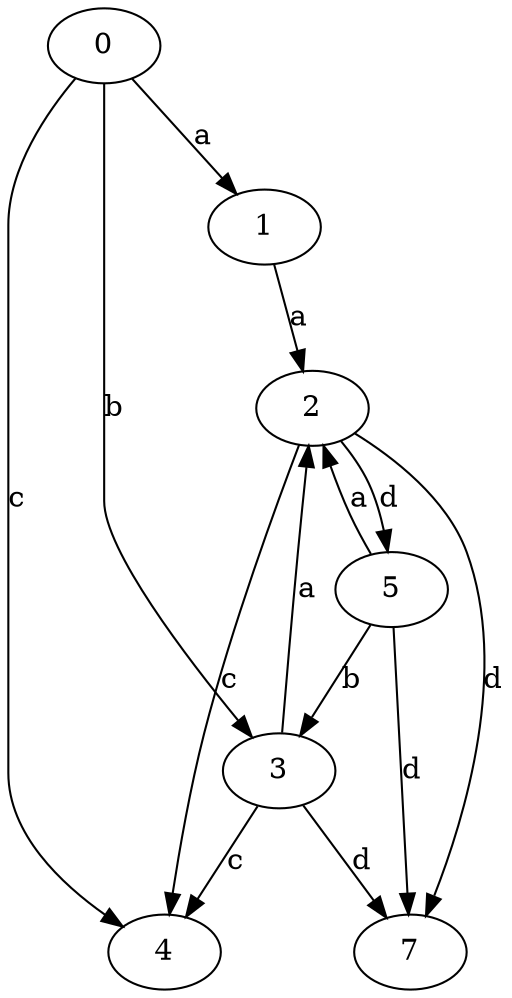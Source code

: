 strict digraph  {
0;
1;
2;
3;
4;
5;
7;
0 -> 1  [label=a];
0 -> 3  [label=b];
0 -> 4  [label=c];
1 -> 2  [label=a];
2 -> 4  [label=c];
2 -> 5  [label=d];
2 -> 7  [label=d];
3 -> 2  [label=a];
3 -> 4  [label=c];
3 -> 7  [label=d];
5 -> 2  [label=a];
5 -> 3  [label=b];
5 -> 7  [label=d];
}
